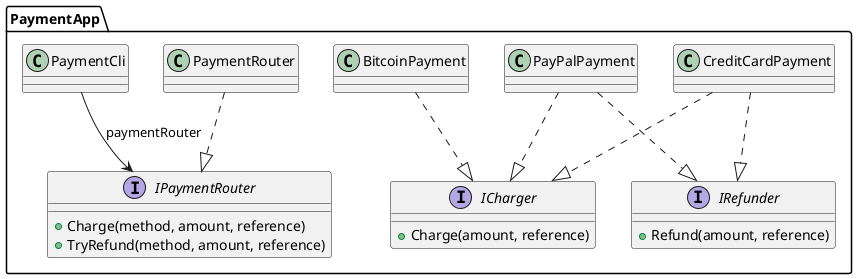 @startuml
package PaymentApp {
    interface ICharger {
        +Charge(amount, reference)
    }
    interface IRefunder {
        +Refund(amount, reference)
    }
    class CreditCardPayment
    class PayPalPayment
    class BitcoinPayment

    interface IPaymentRouter {
        +Charge(method, amount, reference)
        +TryRefund(method, amount, reference)
    }
    class PaymentRouter
    class PaymentCli

    CreditCardPayment ..|> ICharger
    PayPalPayment ..|> ICharger
    BitcoinPayment ..|> ICharger
    CreditCardPayment ..|> IRefunder
    PayPalPayment ..|> IRefunder

    PaymentRouter ..|> IPaymentRouter
    PaymentCli --> IPaymentRouter : paymentRouter
}
@enduml